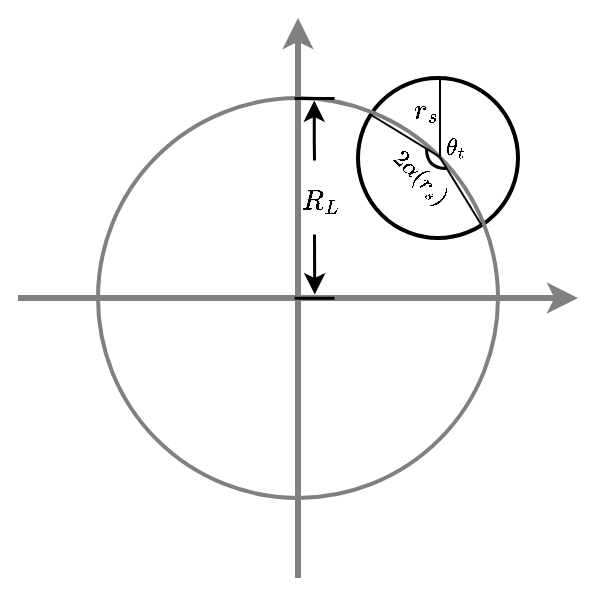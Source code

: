 <mxfile version="18.0.7" type="github">
  <diagram id="0rzKg5z7JBLpK8zDFG1z" name="Page-1">
    <mxGraphModel dx="357" dy="208" grid="1" gridSize="10" guides="1" tooltips="1" connect="1" arrows="1" fold="1" page="1" pageScale="1" pageWidth="850" pageHeight="1100" math="1" shadow="0">
      <root>
        <mxCell id="0" />
        <mxCell id="1" parent="0" />
        <mxCell id="G-dvyiwLuv9M_4oGZBJV-8" value="" style="ellipse;whiteSpace=wrap;html=1;aspect=fixed;fontFamily=Helvetica;fontSize=12;fontColor=default;strokeColor=#000000;fillColor=none;strokeWidth=2;" parent="1" vertex="1">
          <mxGeometry x="400" y="390" width="80" height="80" as="geometry" />
        </mxCell>
        <mxCell id="G-dvyiwLuv9M_4oGZBJV-6" value="" style="ellipse;whiteSpace=wrap;html=1;aspect=fixed;fontFamily=Helvetica;fontSize=12;fontColor=default;strokeColor=#808080;fillColor=none;strokeWidth=2;" parent="1" vertex="1">
          <mxGeometry x="270" y="400" width="200" height="200" as="geometry" />
        </mxCell>
        <mxCell id="G-dvyiwLuv9M_4oGZBJV-2" value="" style="endArrow=classic;html=1;rounded=0;strokeColor=#808080;strokeWidth=3;" parent="1" edge="1">
          <mxGeometry width="50" height="50" relative="1" as="geometry">
            <mxPoint x="230" y="500" as="sourcePoint" />
            <mxPoint x="510" y="500" as="targetPoint" />
          </mxGeometry>
        </mxCell>
        <mxCell id="G-dvyiwLuv9M_4oGZBJV-3" value="" style="endArrow=classic;html=1;rounded=0;strokeColor=#808080;strokeWidth=3;" parent="1" edge="1">
          <mxGeometry width="50" height="50" relative="1" as="geometry">
            <mxPoint x="370" y="640" as="sourcePoint" />
            <mxPoint x="370" y="360" as="targetPoint" />
          </mxGeometry>
        </mxCell>
        <mxCell id="G-dvyiwLuv9M_4oGZBJV-12" value="" style="endArrow=none;html=1;rounded=0;fontFamily=Helvetica;fontSize=12;fontColor=default;exitX=1;exitY=0;exitDx=0;exitDy=0;fillColor=#647687;strokeColor=#000000;strokeWidth=1;entryX=0.679;entryY=0.04;entryDx=0;entryDy=0;entryPerimeter=0;" parent="1" source="G-dvyiwLuv9M_4oGZBJV-6" target="G-dvyiwLuv9M_4oGZBJV-6" edge="1">
          <mxGeometry width="50" height="50" relative="1" as="geometry">
            <mxPoint x="380" y="310" as="sourcePoint" />
            <mxPoint x="410" y="410" as="targetPoint" />
          </mxGeometry>
        </mxCell>
        <mxCell id="G-dvyiwLuv9M_4oGZBJV-13" value="" style="endArrow=none;html=1;rounded=0;fontFamily=Helvetica;fontSize=12;fontColor=default;exitX=1;exitY=0;exitDx=0;exitDy=0;fillColor=#647687;strokeColor=#000000;strokeWidth=1;entryX=0.958;entryY=0.316;entryDx=0;entryDy=0;entryPerimeter=0;" parent="1" source="G-dvyiwLuv9M_4oGZBJV-6" target="G-dvyiwLuv9M_4oGZBJV-6" edge="1">
          <mxGeometry width="50" height="50" relative="1" as="geometry">
            <mxPoint x="80" y="600" as="sourcePoint" />
            <mxPoint x="460" y="460" as="targetPoint" />
          </mxGeometry>
        </mxCell>
        <mxCell id="G-dvyiwLuv9M_4oGZBJV-15" value="" style="endArrow=none;html=1;rounded=0;fontFamily=Helvetica;fontSize=12;fontColor=default;entryX=0.5;entryY=0;entryDx=0;entryDy=0;fillColor=#d5e8d4;strokeColor=#000000;strokeWidth=1;" parent="1" edge="1">
          <mxGeometry width="50" height="50" relative="1" as="geometry">
            <mxPoint x="441" y="429" as="sourcePoint" />
            <mxPoint x="441" y="389" as="targetPoint" />
          </mxGeometry>
        </mxCell>
        <mxCell id="G-dvyiwLuv9M_4oGZBJV-17" value="$$r_s$$" style="edgeLabel;html=1;align=center;verticalAlign=middle;resizable=0;points=[];fontSize=12;fontFamily=Helvetica;fontColor=#000000;labelBackgroundColor=none;" parent="G-dvyiwLuv9M_4oGZBJV-15" vertex="1" connectable="0">
          <mxGeometry x="0.179" y="-1" relative="1" as="geometry">
            <mxPoint x="-8" as="offset" />
          </mxGeometry>
        </mxCell>
        <mxCell id="G-dvyiwLuv9M_4oGZBJV-18" value="&lt;font style=&quot;font-size: 10px;&quot;&gt;$$\theta_t$$&lt;/font&gt;" style="text;html=1;strokeColor=none;fillColor=none;align=center;verticalAlign=middle;whiteSpace=wrap;rounded=0;labelBackgroundColor=none;fontFamily=Helvetica;fontSize=12;fontColor=none;" parent="1" vertex="1">
          <mxGeometry x="439" y="410" width="20" height="30" as="geometry" />
        </mxCell>
        <mxCell id="G-dvyiwLuv9M_4oGZBJV-21" value="&lt;font style=&quot;font-size: 10px;&quot;&gt;$$2\alpha(r_s)$$&lt;/font&gt;" style="text;html=1;strokeColor=none;fillColor=none;align=center;verticalAlign=middle;whiteSpace=wrap;rounded=0;labelBackgroundColor=none;fontFamily=Helvetica;fontSize=12;fontColor=none;rotation=45;" parent="1" vertex="1">
          <mxGeometry x="402" y="425" width="60" height="30" as="geometry" />
        </mxCell>
        <mxCell id="EGXc6GYEodlwsct1qOdK-1" value="&lt;span style=&quot;&quot;&gt;$$R_L$$&lt;/span&gt;" style="text;html=1;strokeColor=none;fillColor=none;align=center;verticalAlign=middle;whiteSpace=wrap;rounded=0;fontColor=#000000;" vertex="1" parent="1">
          <mxGeometry x="351" y="436" width="60" height="30" as="geometry" />
        </mxCell>
        <mxCell id="EGXc6GYEodlwsct1qOdK-3" value="" style="curved=1;endArrow=none;html=1;rounded=0;fontColor=#000000;strokeColor=#000000;strokeWidth=1.5;endFill=0;" edge="1" parent="1">
          <mxGeometry width="50" height="50" relative="1" as="geometry">
            <mxPoint x="434" y="425" as="sourcePoint" />
            <mxPoint x="444" y="435" as="targetPoint" />
            <Array as="points">
              <mxPoint x="434" y="435" />
            </Array>
          </mxGeometry>
        </mxCell>
        <mxCell id="EGXc6GYEodlwsct1qOdK-4" value="" style="endArrow=classic;html=1;rounded=0;fontColor=#000000;strokeColor=#000000;strokeWidth=1.5;" edge="1" parent="1">
          <mxGeometry width="50" height="50" relative="1" as="geometry">
            <mxPoint x="378" y="431" as="sourcePoint" />
            <mxPoint x="377.88" y="401" as="targetPoint" />
            <Array as="points">
              <mxPoint x="377.88" y="421" />
            </Array>
          </mxGeometry>
        </mxCell>
        <mxCell id="EGXc6GYEodlwsct1qOdK-5" value="" style="endArrow=classic;html=1;rounded=0;fontColor=#000000;strokeColor=#000000;strokeWidth=1.5;" edge="1" parent="1">
          <mxGeometry width="50" height="50" relative="1" as="geometry">
            <mxPoint x="378" y="468" as="sourcePoint" />
            <mxPoint x="378.12" y="498" as="targetPoint" />
          </mxGeometry>
        </mxCell>
        <mxCell id="EGXc6GYEodlwsct1qOdK-7" value="" style="endArrow=none;html=1;rounded=0;fontColor=#000000;strokeColor=#000000;strokeWidth=1.5;" edge="1" parent="1">
          <mxGeometry width="50" height="50" relative="1" as="geometry">
            <mxPoint x="368" y="400" as="sourcePoint" />
            <mxPoint x="388" y="400" as="targetPoint" />
          </mxGeometry>
        </mxCell>
        <mxCell id="EGXc6GYEodlwsct1qOdK-8" value="" style="endArrow=none;html=1;rounded=0;fontColor=#000000;strokeColor=#000000;strokeWidth=1.5;" edge="1" parent="1">
          <mxGeometry width="50" height="50" relative="1" as="geometry">
            <mxPoint x="368" y="499.88" as="sourcePoint" />
            <mxPoint x="388" y="499.88" as="targetPoint" />
          </mxGeometry>
        </mxCell>
      </root>
    </mxGraphModel>
  </diagram>
</mxfile>
